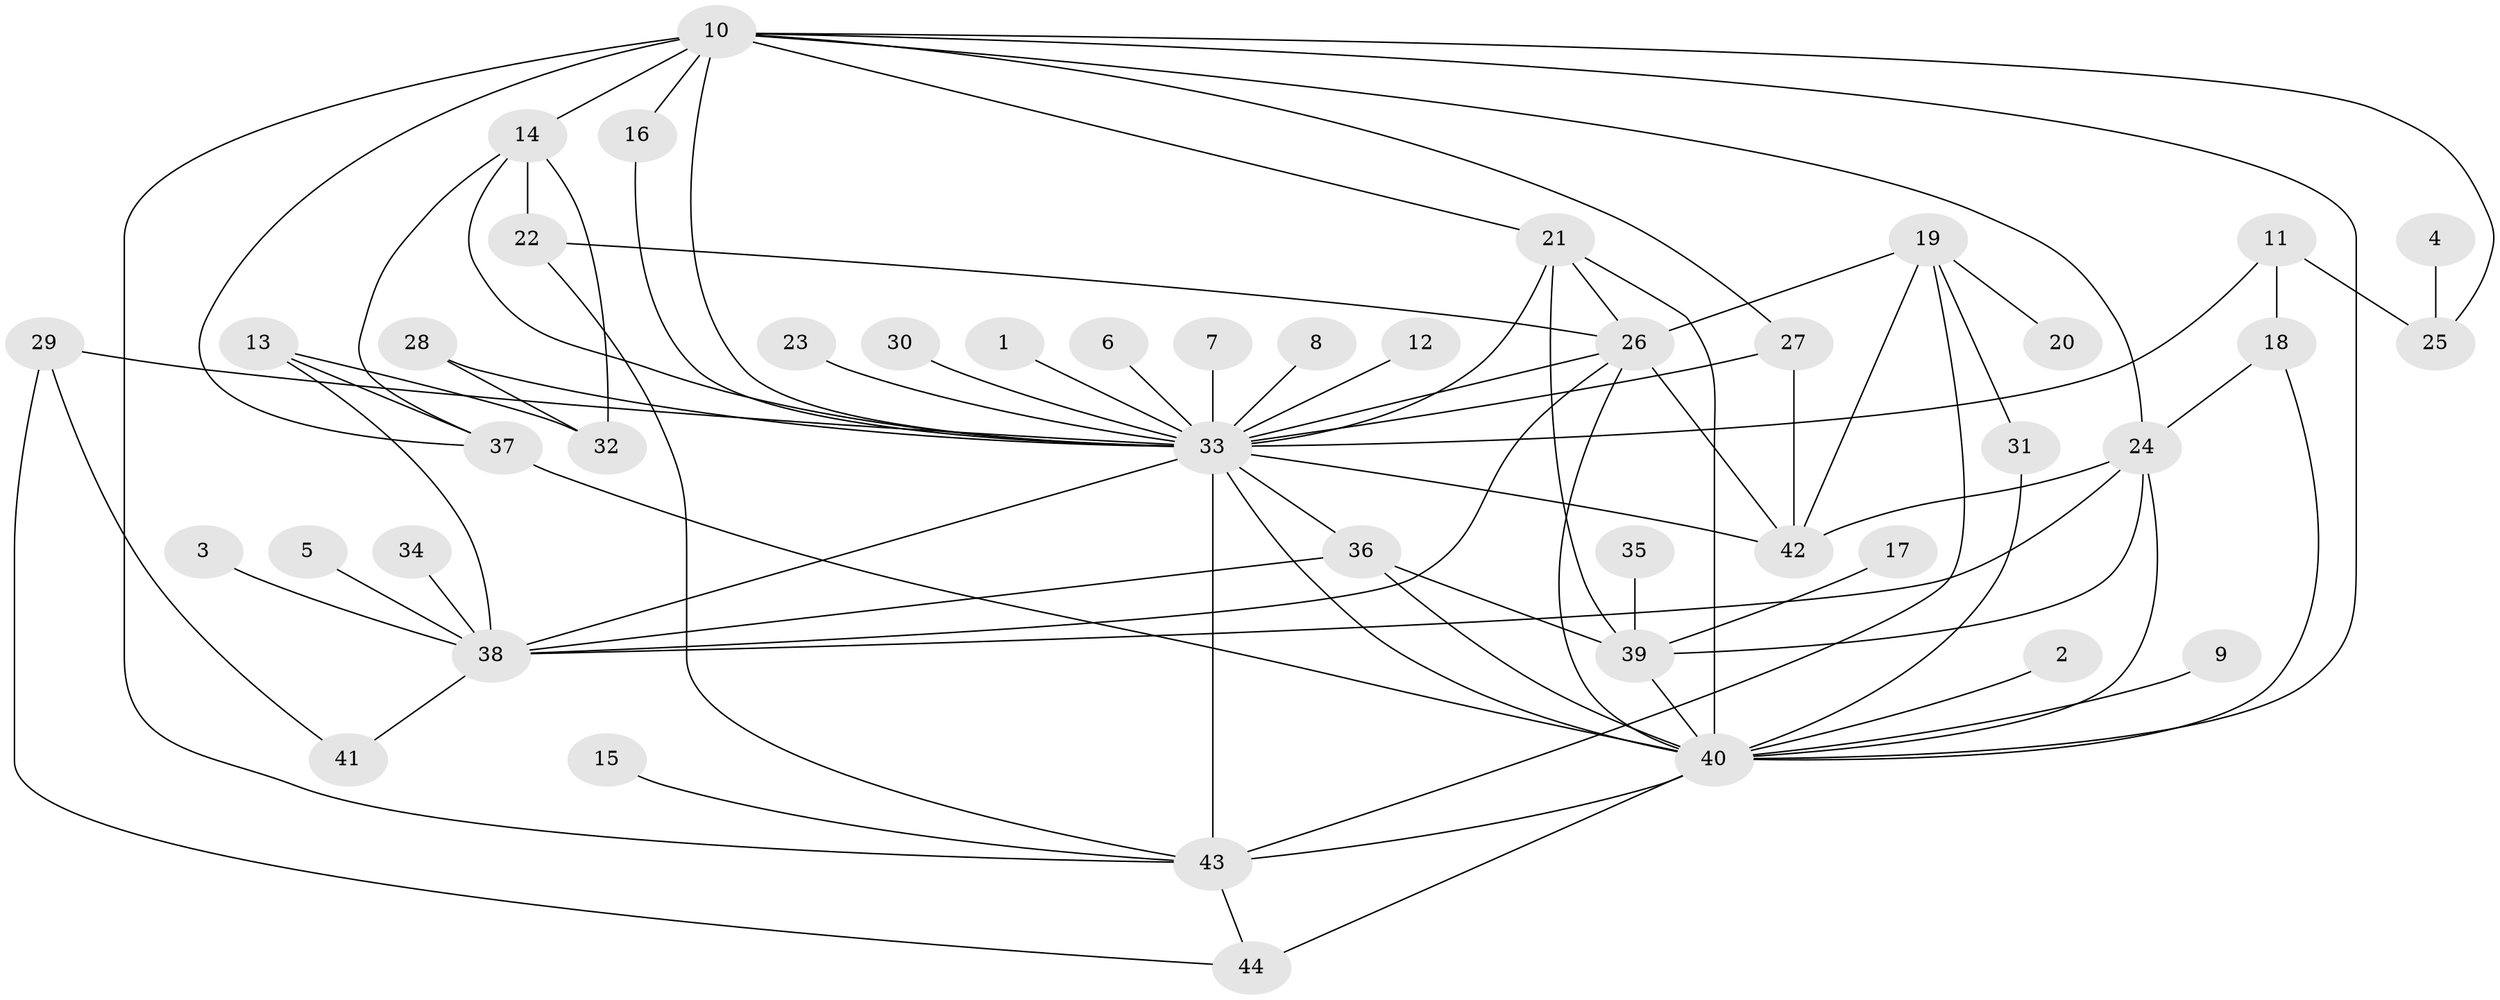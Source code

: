 // original degree distribution, {21: 0.00684931506849315, 8: 0.0136986301369863, 7: 0.0136986301369863, 27: 0.00684931506849315, 1: 0.4931506849315068, 12: 0.00684931506849315, 3: 0.1095890410958904, 9: 0.02054794520547945, 4: 0.04794520547945205, 2: 0.18493150684931506, 6: 0.02054794520547945, 5: 0.0684931506849315, 11: 0.00684931506849315}
// Generated by graph-tools (version 1.1) at 2025/36/03/04/25 23:36:44]
// undirected, 44 vertices, 80 edges
graph export_dot {
  node [color=gray90,style=filled];
  1;
  2;
  3;
  4;
  5;
  6;
  7;
  8;
  9;
  10;
  11;
  12;
  13;
  14;
  15;
  16;
  17;
  18;
  19;
  20;
  21;
  22;
  23;
  24;
  25;
  26;
  27;
  28;
  29;
  30;
  31;
  32;
  33;
  34;
  35;
  36;
  37;
  38;
  39;
  40;
  41;
  42;
  43;
  44;
  1 -- 33 [weight=1.0];
  2 -- 40 [weight=1.0];
  3 -- 38 [weight=1.0];
  4 -- 25 [weight=1.0];
  5 -- 38 [weight=1.0];
  6 -- 33 [weight=1.0];
  7 -- 33 [weight=1.0];
  8 -- 33 [weight=1.0];
  9 -- 40 [weight=1.0];
  10 -- 14 [weight=1.0];
  10 -- 16 [weight=1.0];
  10 -- 21 [weight=1.0];
  10 -- 24 [weight=1.0];
  10 -- 25 [weight=1.0];
  10 -- 27 [weight=1.0];
  10 -- 33 [weight=2.0];
  10 -- 37 [weight=1.0];
  10 -- 40 [weight=1.0];
  10 -- 43 [weight=1.0];
  11 -- 18 [weight=1.0];
  11 -- 25 [weight=1.0];
  11 -- 33 [weight=1.0];
  12 -- 33 [weight=1.0];
  13 -- 32 [weight=1.0];
  13 -- 37 [weight=1.0];
  13 -- 38 [weight=2.0];
  14 -- 22 [weight=1.0];
  14 -- 32 [weight=1.0];
  14 -- 33 [weight=1.0];
  14 -- 37 [weight=1.0];
  15 -- 43 [weight=1.0];
  16 -- 33 [weight=1.0];
  17 -- 39 [weight=1.0];
  18 -- 24 [weight=1.0];
  18 -- 40 [weight=1.0];
  19 -- 20 [weight=1.0];
  19 -- 26 [weight=1.0];
  19 -- 31 [weight=1.0];
  19 -- 42 [weight=2.0];
  19 -- 43 [weight=1.0];
  21 -- 26 [weight=1.0];
  21 -- 33 [weight=1.0];
  21 -- 39 [weight=2.0];
  21 -- 40 [weight=2.0];
  22 -- 26 [weight=1.0];
  22 -- 43 [weight=1.0];
  23 -- 33 [weight=1.0];
  24 -- 38 [weight=1.0];
  24 -- 39 [weight=1.0];
  24 -- 40 [weight=1.0];
  24 -- 42 [weight=1.0];
  26 -- 33 [weight=2.0];
  26 -- 38 [weight=2.0];
  26 -- 40 [weight=1.0];
  26 -- 42 [weight=1.0];
  27 -- 33 [weight=1.0];
  27 -- 42 [weight=1.0];
  28 -- 32 [weight=1.0];
  28 -- 33 [weight=1.0];
  29 -- 33 [weight=1.0];
  29 -- 41 [weight=1.0];
  29 -- 44 [weight=1.0];
  30 -- 33 [weight=1.0];
  31 -- 40 [weight=1.0];
  33 -- 36 [weight=2.0];
  33 -- 38 [weight=1.0];
  33 -- 40 [weight=1.0];
  33 -- 42 [weight=1.0];
  33 -- 43 [weight=1.0];
  34 -- 38 [weight=1.0];
  35 -- 39 [weight=2.0];
  36 -- 38 [weight=1.0];
  36 -- 39 [weight=1.0];
  36 -- 40 [weight=2.0];
  37 -- 40 [weight=1.0];
  38 -- 41 [weight=1.0];
  39 -- 40 [weight=1.0];
  40 -- 43 [weight=1.0];
  40 -- 44 [weight=2.0];
  43 -- 44 [weight=1.0];
}
